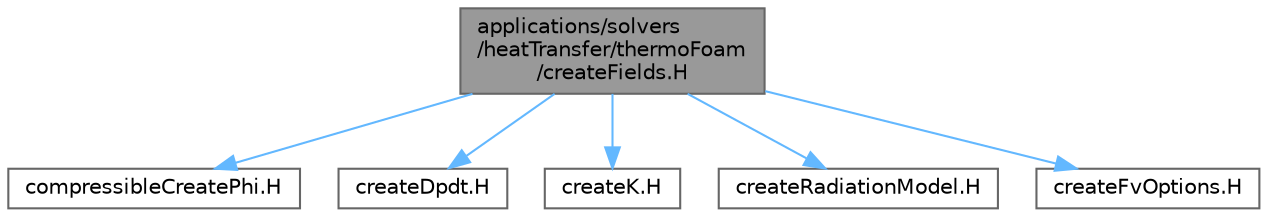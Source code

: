 digraph "applications/solvers/heatTransfer/thermoFoam/createFields.H"
{
 // LATEX_PDF_SIZE
  bgcolor="transparent";
  edge [fontname=Helvetica,fontsize=10,labelfontname=Helvetica,labelfontsize=10];
  node [fontname=Helvetica,fontsize=10,shape=box,height=0.2,width=0.4];
  Node1 [id="Node000001",label="applications/solvers\l/heatTransfer/thermoFoam\l/createFields.H",height=0.2,width=0.4,color="gray40", fillcolor="grey60", style="filled", fontcolor="black",tooltip=" "];
  Node1 -> Node2 [id="edge1_Node000001_Node000002",color="steelblue1",style="solid",tooltip=" "];
  Node2 [id="Node000002",label="compressibleCreatePhi.H",height=0.2,width=0.4,color="grey40", fillcolor="white", style="filled",URL="$compressibleCreatePhi_8H.html",tooltip="Creates and initialises the face-flux field phi."];
  Node1 -> Node3 [id="edge2_Node000001_Node000003",color="steelblue1",style="solid",tooltip=" "];
  Node3 [id="Node000003",label="createDpdt.H",height=0.2,width=0.4,color="grey40", fillcolor="white", style="filled",URL="$createDpdt_8H.html",tooltip=" "];
  Node1 -> Node4 [id="edge3_Node000001_Node000004",color="steelblue1",style="solid",tooltip=" "];
  Node4 [id="Node000004",label="createK.H",height=0.2,width=0.4,color="grey40", fillcolor="white", style="filled",URL="$createK_8H.html",tooltip=" "];
  Node1 -> Node5 [id="edge4_Node000001_Node000005",color="steelblue1",style="solid",tooltip=" "];
  Node5 [id="Node000005",label="createRadiationModel.H",height=0.2,width=0.4,color="grey40", fillcolor="white", style="filled",URL="$createRadiationModel_8H.html",tooltip=" "];
  Node1 -> Node6 [id="edge5_Node000001_Node000006",color="steelblue1",style="solid",tooltip=" "];
  Node6 [id="Node000006",label="createFvOptions.H",height=0.2,width=0.4,color="grey40", fillcolor="white", style="filled",URL="$createFvOptions_8H.html",tooltip=" "];
}
